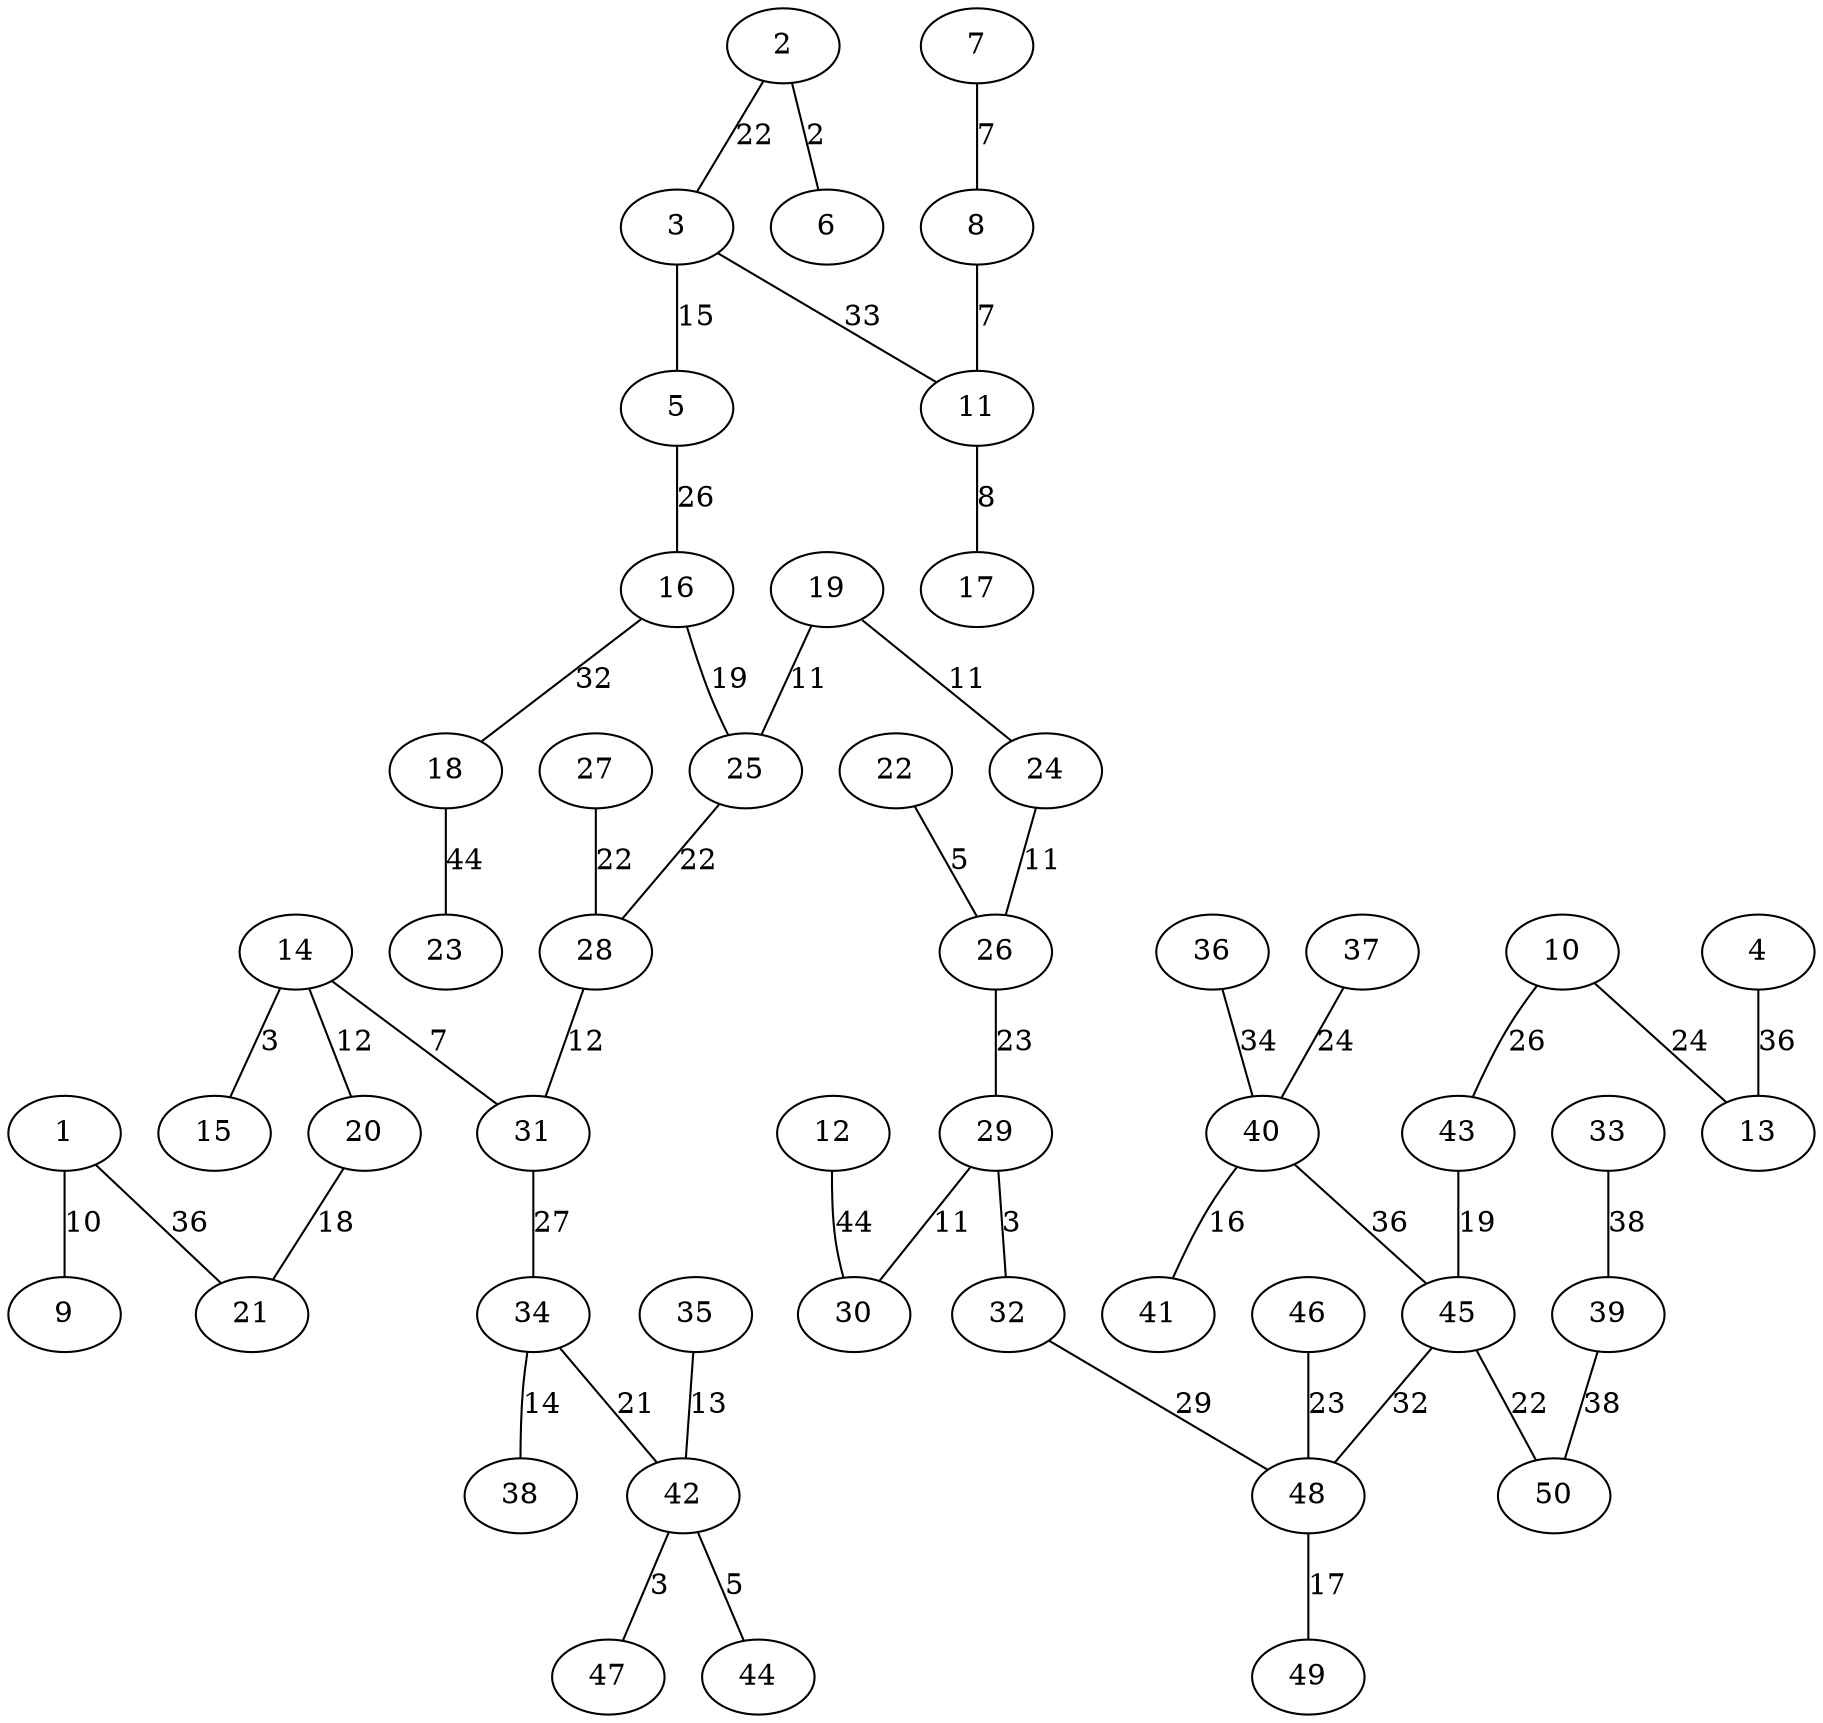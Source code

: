 graph G {
    "1" [label="1"];
    "2" [label="2"];
    "3" [label="3"];
    "4" [label="4"];
    "5" [label="5"];
    "6" [label="6"];
    "7" [label="7"];
    "8" [label="8"];
    "9" [label="9"];
    "10" [label="10"];
    "11" [label="11"];
    "12" [label="12"];
    "13" [label="13"];
    "14" [label="14"];
    "15" [label="15"];
    "16" [label="16"];
    "17" [label="17"];
    "18" [label="18"];
    "19" [label="19"];
    "20" [label="20"];
    "21" [label="21"];
    "22" [label="22"];
    "23" [label="23"];
    "24" [label="24"];
    "25" [label="25"];
    "26" [label="26"];
    "27" [label="27"];
    "28" [label="28"];
    "29" [label="29"];
    "30" [label="30"];
    "31" [label="31"];
    "32" [label="32"];
    "33" [label="33"];
    "34" [label="34"];
    "35" [label="35"];
    "36" [label="36"];
    "37" [label="37"];
    "38" [label="38"];
    "39" [label="39"];
    "40" [label="40"];
    "41" [label="41"];
    "42" [label="42"];
    "43" [label="43"];
    "44" [label="44"];
    "45" [label="45"];
    "46" [label="46"];
    "47" [label="47"];
    "48" [label="48"];
    "49" [label="49"];
    "50" [label="50"];
    "12" -- "30" [label="44", color=black];
    "18" -- "23" [label="44", color=black];
    "33" -- "39" [label="38", color=black];
    "39" -- "50" [label="38", color=black];
    "1" -- "21" [label="36", color=black];
    "4" -- "13" [label="36", color=black];
    "40" -- "45" [label="36", color=black];
    "36" -- "40" [label="34", color=black];
    "3" -- "11" [label="33", color=black];
    "16" -- "18" [label="32", color=black];
    "45" -- "48" [label="32", color=black];
    "32" -- "48" [label="29", color=black];
    "31" -- "34" [label="27", color=black];
    "5" -- "16" [label="26", color=black];
    "10" -- "43" [label="26", color=black];
    "10" -- "13" [label="24", color=black];
    "37" -- "40" [label="24", color=black];
    "26" -- "29" [label="23", color=black];
    "46" -- "48" [label="23", color=black];
    "2" -- "3" [label="22", color=black];
    "25" -- "28" [label="22", color=black];
    "27" -- "28" [label="22", color=black];
    "45" -- "50" [label="22", color=black];
    "34" -- "42" [label="21", color=black];
    "16" -- "25" [label="19", color=black];
    "43" -- "45" [label="19", color=black];
    "20" -- "21" [label="18", color=black];
    "48" -- "49" [label="17", color=black];
    "40" -- "41" [label="16", color=black];
    "3" -- "5" [label="15", color=black];
    "34" -- "38" [label="14", color=black];
    "35" -- "42" [label="13", color=black];
    "14" -- "20" [label="12", color=black];
    "28" -- "31" [label="12", color=black];
    "19" -- "24" [label="11", color=black];
    "19" -- "25" [label="11", color=black];
    "24" -- "26" [label="11", color=black];
    "29" -- "30" [label="11", color=black];
    "1" -- "9" [label="10", color=black];
    "11" -- "17" [label="8", color=black];
    "7" -- "8" [label="7", color=black];
    "8" -- "11" [label="7", color=black];
    "14" -- "31" [label="7", color=black];
    "22" -- "26" [label="5", color=black];
    "42" -- "44" [label="5", color=black];
    "14" -- "15" [label="3", color=black];
    "29" -- "32" [label="3", color=black];
    "42" -- "47" [label="3", color=black];
    "2" -- "6" [label="2", color=black];
}
